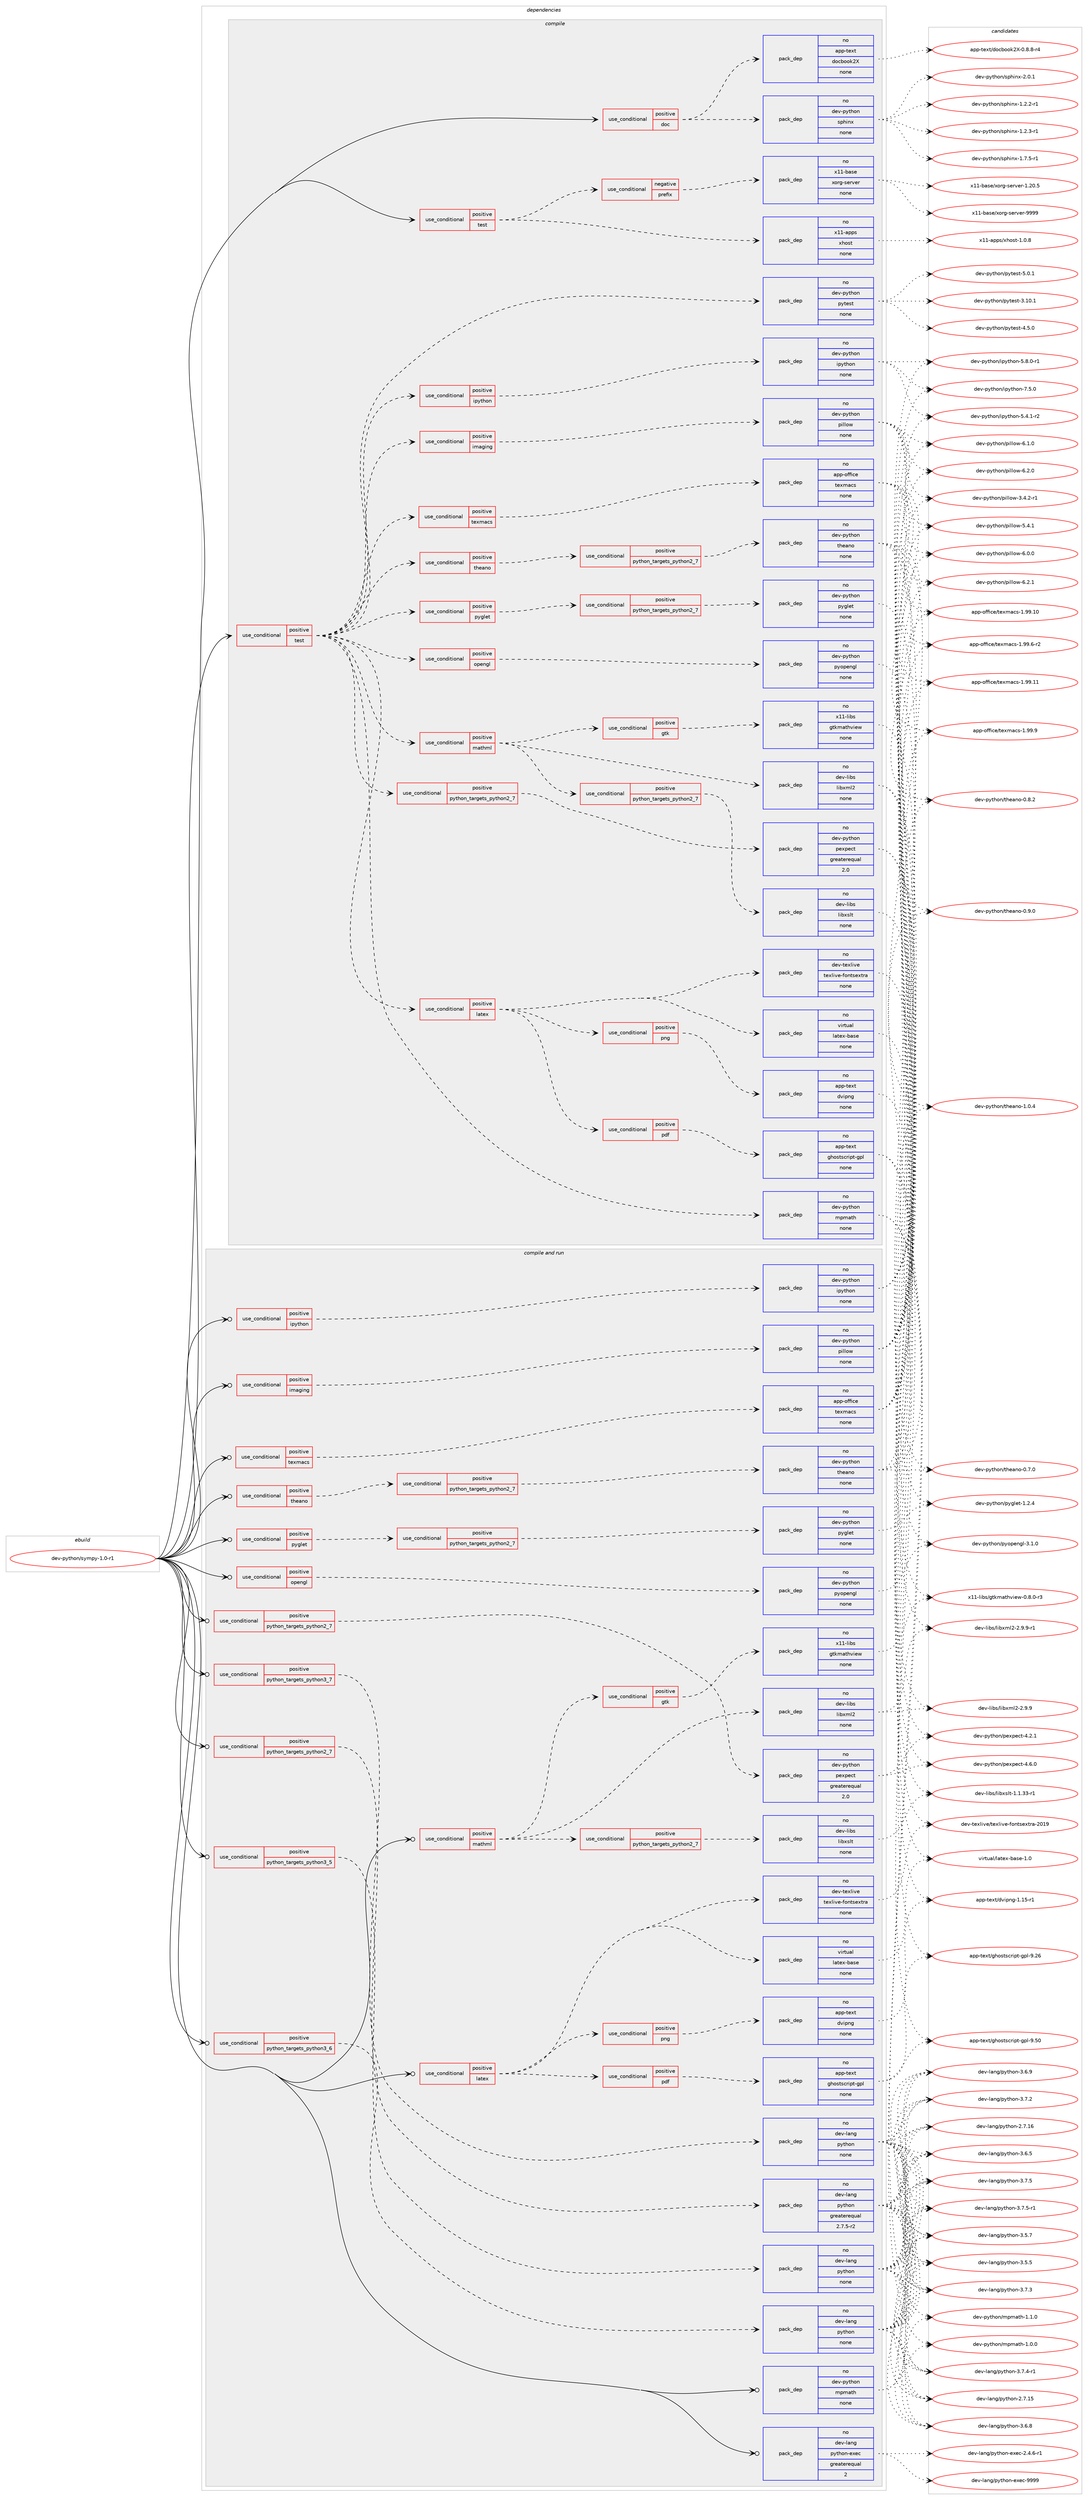 digraph prolog {

# *************
# Graph options
# *************

newrank=true;
concentrate=true;
compound=true;
graph [rankdir=LR,fontname=Helvetica,fontsize=10,ranksep=1.5];#, ranksep=2.5, nodesep=0.2];
edge  [arrowhead=vee];
node  [fontname=Helvetica,fontsize=10];

# **********
# The ebuild
# **********

subgraph cluster_leftcol {
color=gray;
rank=same;
label=<<i>ebuild</i>>;
id [label="dev-python/sympy-1.0-r1", color=red, width=4, href="../dev-python/sympy-1.0-r1.svg"];
}

# ****************
# The dependencies
# ****************

subgraph cluster_midcol {
color=gray;
label=<<i>dependencies</i>>;
subgraph cluster_compile {
fillcolor="#eeeeee";
style=filled;
label=<<i>compile</i>>;
subgraph cond150139 {
dependency639758 [label=<<TABLE BORDER="0" CELLBORDER="1" CELLSPACING="0" CELLPADDING="4"><TR><TD ROWSPAN="3" CELLPADDING="10">use_conditional</TD></TR><TR><TD>positive</TD></TR><TR><TD>doc</TD></TR></TABLE>>, shape=none, color=red];
subgraph pack477737 {
dependency639759 [label=<<TABLE BORDER="0" CELLBORDER="1" CELLSPACING="0" CELLPADDING="4" WIDTH="220"><TR><TD ROWSPAN="6" CELLPADDING="30">pack_dep</TD></TR><TR><TD WIDTH="110">no</TD></TR><TR><TD>dev-python</TD></TR><TR><TD>sphinx</TD></TR><TR><TD>none</TD></TR><TR><TD></TD></TR></TABLE>>, shape=none, color=blue];
}
dependency639758:e -> dependency639759:w [weight=20,style="dashed",arrowhead="vee"];
subgraph pack477738 {
dependency639760 [label=<<TABLE BORDER="0" CELLBORDER="1" CELLSPACING="0" CELLPADDING="4" WIDTH="220"><TR><TD ROWSPAN="6" CELLPADDING="30">pack_dep</TD></TR><TR><TD WIDTH="110">no</TD></TR><TR><TD>app-text</TD></TR><TR><TD>docbook2X</TD></TR><TR><TD>none</TD></TR><TR><TD></TD></TR></TABLE>>, shape=none, color=blue];
}
dependency639758:e -> dependency639760:w [weight=20,style="dashed",arrowhead="vee"];
}
id:e -> dependency639758:w [weight=20,style="solid",arrowhead="vee"];
subgraph cond150140 {
dependency639761 [label=<<TABLE BORDER="0" CELLBORDER="1" CELLSPACING="0" CELLPADDING="4"><TR><TD ROWSPAN="3" CELLPADDING="10">use_conditional</TD></TR><TR><TD>positive</TD></TR><TR><TD>test</TD></TR></TABLE>>, shape=none, color=red];
subgraph cond150141 {
dependency639762 [label=<<TABLE BORDER="0" CELLBORDER="1" CELLSPACING="0" CELLPADDING="4"><TR><TD ROWSPAN="3" CELLPADDING="10">use_conditional</TD></TR><TR><TD>negative</TD></TR><TR><TD>prefix</TD></TR></TABLE>>, shape=none, color=red];
subgraph pack477739 {
dependency639763 [label=<<TABLE BORDER="0" CELLBORDER="1" CELLSPACING="0" CELLPADDING="4" WIDTH="220"><TR><TD ROWSPAN="6" CELLPADDING="30">pack_dep</TD></TR><TR><TD WIDTH="110">no</TD></TR><TR><TD>x11-base</TD></TR><TR><TD>xorg-server</TD></TR><TR><TD>none</TD></TR><TR><TD></TD></TR></TABLE>>, shape=none, color=blue];
}
dependency639762:e -> dependency639763:w [weight=20,style="dashed",arrowhead="vee"];
}
dependency639761:e -> dependency639762:w [weight=20,style="dashed",arrowhead="vee"];
subgraph pack477740 {
dependency639764 [label=<<TABLE BORDER="0" CELLBORDER="1" CELLSPACING="0" CELLPADDING="4" WIDTH="220"><TR><TD ROWSPAN="6" CELLPADDING="30">pack_dep</TD></TR><TR><TD WIDTH="110">no</TD></TR><TR><TD>x11-apps</TD></TR><TR><TD>xhost</TD></TR><TR><TD>none</TD></TR><TR><TD></TD></TR></TABLE>>, shape=none, color=blue];
}
dependency639761:e -> dependency639764:w [weight=20,style="dashed",arrowhead="vee"];
}
id:e -> dependency639761:w [weight=20,style="solid",arrowhead="vee"];
subgraph cond150142 {
dependency639765 [label=<<TABLE BORDER="0" CELLBORDER="1" CELLSPACING="0" CELLPADDING="4"><TR><TD ROWSPAN="3" CELLPADDING="10">use_conditional</TD></TR><TR><TD>positive</TD></TR><TR><TD>test</TD></TR></TABLE>>, shape=none, color=red];
subgraph pack477741 {
dependency639766 [label=<<TABLE BORDER="0" CELLBORDER="1" CELLSPACING="0" CELLPADDING="4" WIDTH="220"><TR><TD ROWSPAN="6" CELLPADDING="30">pack_dep</TD></TR><TR><TD WIDTH="110">no</TD></TR><TR><TD>dev-python</TD></TR><TR><TD>mpmath</TD></TR><TR><TD>none</TD></TR><TR><TD></TD></TR></TABLE>>, shape=none, color=blue];
}
dependency639765:e -> dependency639766:w [weight=20,style="dashed",arrowhead="vee"];
subgraph cond150143 {
dependency639767 [label=<<TABLE BORDER="0" CELLBORDER="1" CELLSPACING="0" CELLPADDING="4"><TR><TD ROWSPAN="3" CELLPADDING="10">use_conditional</TD></TR><TR><TD>positive</TD></TR><TR><TD>python_targets_python2_7</TD></TR></TABLE>>, shape=none, color=red];
subgraph pack477742 {
dependency639768 [label=<<TABLE BORDER="0" CELLBORDER="1" CELLSPACING="0" CELLPADDING="4" WIDTH="220"><TR><TD ROWSPAN="6" CELLPADDING="30">pack_dep</TD></TR><TR><TD WIDTH="110">no</TD></TR><TR><TD>dev-python</TD></TR><TR><TD>pexpect</TD></TR><TR><TD>greaterequal</TD></TR><TR><TD>2.0</TD></TR></TABLE>>, shape=none, color=blue];
}
dependency639767:e -> dependency639768:w [weight=20,style="dashed",arrowhead="vee"];
}
dependency639765:e -> dependency639767:w [weight=20,style="dashed",arrowhead="vee"];
subgraph cond150144 {
dependency639769 [label=<<TABLE BORDER="0" CELLBORDER="1" CELLSPACING="0" CELLPADDING="4"><TR><TD ROWSPAN="3" CELLPADDING="10">use_conditional</TD></TR><TR><TD>positive</TD></TR><TR><TD>imaging</TD></TR></TABLE>>, shape=none, color=red];
subgraph pack477743 {
dependency639770 [label=<<TABLE BORDER="0" CELLBORDER="1" CELLSPACING="0" CELLPADDING="4" WIDTH="220"><TR><TD ROWSPAN="6" CELLPADDING="30">pack_dep</TD></TR><TR><TD WIDTH="110">no</TD></TR><TR><TD>dev-python</TD></TR><TR><TD>pillow</TD></TR><TR><TD>none</TD></TR><TR><TD></TD></TR></TABLE>>, shape=none, color=blue];
}
dependency639769:e -> dependency639770:w [weight=20,style="dashed",arrowhead="vee"];
}
dependency639765:e -> dependency639769:w [weight=20,style="dashed",arrowhead="vee"];
subgraph cond150145 {
dependency639771 [label=<<TABLE BORDER="0" CELLBORDER="1" CELLSPACING="0" CELLPADDING="4"><TR><TD ROWSPAN="3" CELLPADDING="10">use_conditional</TD></TR><TR><TD>positive</TD></TR><TR><TD>ipython</TD></TR></TABLE>>, shape=none, color=red];
subgraph pack477744 {
dependency639772 [label=<<TABLE BORDER="0" CELLBORDER="1" CELLSPACING="0" CELLPADDING="4" WIDTH="220"><TR><TD ROWSPAN="6" CELLPADDING="30">pack_dep</TD></TR><TR><TD WIDTH="110">no</TD></TR><TR><TD>dev-python</TD></TR><TR><TD>ipython</TD></TR><TR><TD>none</TD></TR><TR><TD></TD></TR></TABLE>>, shape=none, color=blue];
}
dependency639771:e -> dependency639772:w [weight=20,style="dashed",arrowhead="vee"];
}
dependency639765:e -> dependency639771:w [weight=20,style="dashed",arrowhead="vee"];
subgraph cond150146 {
dependency639773 [label=<<TABLE BORDER="0" CELLBORDER="1" CELLSPACING="0" CELLPADDING="4"><TR><TD ROWSPAN="3" CELLPADDING="10">use_conditional</TD></TR><TR><TD>positive</TD></TR><TR><TD>latex</TD></TR></TABLE>>, shape=none, color=red];
subgraph pack477745 {
dependency639774 [label=<<TABLE BORDER="0" CELLBORDER="1" CELLSPACING="0" CELLPADDING="4" WIDTH="220"><TR><TD ROWSPAN="6" CELLPADDING="30">pack_dep</TD></TR><TR><TD WIDTH="110">no</TD></TR><TR><TD>virtual</TD></TR><TR><TD>latex-base</TD></TR><TR><TD>none</TD></TR><TR><TD></TD></TR></TABLE>>, shape=none, color=blue];
}
dependency639773:e -> dependency639774:w [weight=20,style="dashed",arrowhead="vee"];
subgraph pack477746 {
dependency639775 [label=<<TABLE BORDER="0" CELLBORDER="1" CELLSPACING="0" CELLPADDING="4" WIDTH="220"><TR><TD ROWSPAN="6" CELLPADDING="30">pack_dep</TD></TR><TR><TD WIDTH="110">no</TD></TR><TR><TD>dev-texlive</TD></TR><TR><TD>texlive-fontsextra</TD></TR><TR><TD>none</TD></TR><TR><TD></TD></TR></TABLE>>, shape=none, color=blue];
}
dependency639773:e -> dependency639775:w [weight=20,style="dashed",arrowhead="vee"];
subgraph cond150147 {
dependency639776 [label=<<TABLE BORDER="0" CELLBORDER="1" CELLSPACING="0" CELLPADDING="4"><TR><TD ROWSPAN="3" CELLPADDING="10">use_conditional</TD></TR><TR><TD>positive</TD></TR><TR><TD>png</TD></TR></TABLE>>, shape=none, color=red];
subgraph pack477747 {
dependency639777 [label=<<TABLE BORDER="0" CELLBORDER="1" CELLSPACING="0" CELLPADDING="4" WIDTH="220"><TR><TD ROWSPAN="6" CELLPADDING="30">pack_dep</TD></TR><TR><TD WIDTH="110">no</TD></TR><TR><TD>app-text</TD></TR><TR><TD>dvipng</TD></TR><TR><TD>none</TD></TR><TR><TD></TD></TR></TABLE>>, shape=none, color=blue];
}
dependency639776:e -> dependency639777:w [weight=20,style="dashed",arrowhead="vee"];
}
dependency639773:e -> dependency639776:w [weight=20,style="dashed",arrowhead="vee"];
subgraph cond150148 {
dependency639778 [label=<<TABLE BORDER="0" CELLBORDER="1" CELLSPACING="0" CELLPADDING="4"><TR><TD ROWSPAN="3" CELLPADDING="10">use_conditional</TD></TR><TR><TD>positive</TD></TR><TR><TD>pdf</TD></TR></TABLE>>, shape=none, color=red];
subgraph pack477748 {
dependency639779 [label=<<TABLE BORDER="0" CELLBORDER="1" CELLSPACING="0" CELLPADDING="4" WIDTH="220"><TR><TD ROWSPAN="6" CELLPADDING="30">pack_dep</TD></TR><TR><TD WIDTH="110">no</TD></TR><TR><TD>app-text</TD></TR><TR><TD>ghostscript-gpl</TD></TR><TR><TD>none</TD></TR><TR><TD></TD></TR></TABLE>>, shape=none, color=blue];
}
dependency639778:e -> dependency639779:w [weight=20,style="dashed",arrowhead="vee"];
}
dependency639773:e -> dependency639778:w [weight=20,style="dashed",arrowhead="vee"];
}
dependency639765:e -> dependency639773:w [weight=20,style="dashed",arrowhead="vee"];
subgraph cond150149 {
dependency639780 [label=<<TABLE BORDER="0" CELLBORDER="1" CELLSPACING="0" CELLPADDING="4"><TR><TD ROWSPAN="3" CELLPADDING="10">use_conditional</TD></TR><TR><TD>positive</TD></TR><TR><TD>mathml</TD></TR></TABLE>>, shape=none, color=red];
subgraph pack477749 {
dependency639781 [label=<<TABLE BORDER="0" CELLBORDER="1" CELLSPACING="0" CELLPADDING="4" WIDTH="220"><TR><TD ROWSPAN="6" CELLPADDING="30">pack_dep</TD></TR><TR><TD WIDTH="110">no</TD></TR><TR><TD>dev-libs</TD></TR><TR><TD>libxml2</TD></TR><TR><TD>none</TD></TR><TR><TD></TD></TR></TABLE>>, shape=none, color=blue];
}
dependency639780:e -> dependency639781:w [weight=20,style="dashed",arrowhead="vee"];
subgraph cond150150 {
dependency639782 [label=<<TABLE BORDER="0" CELLBORDER="1" CELLSPACING="0" CELLPADDING="4"><TR><TD ROWSPAN="3" CELLPADDING="10">use_conditional</TD></TR><TR><TD>positive</TD></TR><TR><TD>python_targets_python2_7</TD></TR></TABLE>>, shape=none, color=red];
subgraph pack477750 {
dependency639783 [label=<<TABLE BORDER="0" CELLBORDER="1" CELLSPACING="0" CELLPADDING="4" WIDTH="220"><TR><TD ROWSPAN="6" CELLPADDING="30">pack_dep</TD></TR><TR><TD WIDTH="110">no</TD></TR><TR><TD>dev-libs</TD></TR><TR><TD>libxslt</TD></TR><TR><TD>none</TD></TR><TR><TD></TD></TR></TABLE>>, shape=none, color=blue];
}
dependency639782:e -> dependency639783:w [weight=20,style="dashed",arrowhead="vee"];
}
dependency639780:e -> dependency639782:w [weight=20,style="dashed",arrowhead="vee"];
subgraph cond150151 {
dependency639784 [label=<<TABLE BORDER="0" CELLBORDER="1" CELLSPACING="0" CELLPADDING="4"><TR><TD ROWSPAN="3" CELLPADDING="10">use_conditional</TD></TR><TR><TD>positive</TD></TR><TR><TD>gtk</TD></TR></TABLE>>, shape=none, color=red];
subgraph pack477751 {
dependency639785 [label=<<TABLE BORDER="0" CELLBORDER="1" CELLSPACING="0" CELLPADDING="4" WIDTH="220"><TR><TD ROWSPAN="6" CELLPADDING="30">pack_dep</TD></TR><TR><TD WIDTH="110">no</TD></TR><TR><TD>x11-libs</TD></TR><TR><TD>gtkmathview</TD></TR><TR><TD>none</TD></TR><TR><TD></TD></TR></TABLE>>, shape=none, color=blue];
}
dependency639784:e -> dependency639785:w [weight=20,style="dashed",arrowhead="vee"];
}
dependency639780:e -> dependency639784:w [weight=20,style="dashed",arrowhead="vee"];
}
dependency639765:e -> dependency639780:w [weight=20,style="dashed",arrowhead="vee"];
subgraph cond150152 {
dependency639786 [label=<<TABLE BORDER="0" CELLBORDER="1" CELLSPACING="0" CELLPADDING="4"><TR><TD ROWSPAN="3" CELLPADDING="10">use_conditional</TD></TR><TR><TD>positive</TD></TR><TR><TD>opengl</TD></TR></TABLE>>, shape=none, color=red];
subgraph pack477752 {
dependency639787 [label=<<TABLE BORDER="0" CELLBORDER="1" CELLSPACING="0" CELLPADDING="4" WIDTH="220"><TR><TD ROWSPAN="6" CELLPADDING="30">pack_dep</TD></TR><TR><TD WIDTH="110">no</TD></TR><TR><TD>dev-python</TD></TR><TR><TD>pyopengl</TD></TR><TR><TD>none</TD></TR><TR><TD></TD></TR></TABLE>>, shape=none, color=blue];
}
dependency639786:e -> dependency639787:w [weight=20,style="dashed",arrowhead="vee"];
}
dependency639765:e -> dependency639786:w [weight=20,style="dashed",arrowhead="vee"];
subgraph cond150153 {
dependency639788 [label=<<TABLE BORDER="0" CELLBORDER="1" CELLSPACING="0" CELLPADDING="4"><TR><TD ROWSPAN="3" CELLPADDING="10">use_conditional</TD></TR><TR><TD>positive</TD></TR><TR><TD>pyglet</TD></TR></TABLE>>, shape=none, color=red];
subgraph cond150154 {
dependency639789 [label=<<TABLE BORDER="0" CELLBORDER="1" CELLSPACING="0" CELLPADDING="4"><TR><TD ROWSPAN="3" CELLPADDING="10">use_conditional</TD></TR><TR><TD>positive</TD></TR><TR><TD>python_targets_python2_7</TD></TR></TABLE>>, shape=none, color=red];
subgraph pack477753 {
dependency639790 [label=<<TABLE BORDER="0" CELLBORDER="1" CELLSPACING="0" CELLPADDING="4" WIDTH="220"><TR><TD ROWSPAN="6" CELLPADDING="30">pack_dep</TD></TR><TR><TD WIDTH="110">no</TD></TR><TR><TD>dev-python</TD></TR><TR><TD>pyglet</TD></TR><TR><TD>none</TD></TR><TR><TD></TD></TR></TABLE>>, shape=none, color=blue];
}
dependency639789:e -> dependency639790:w [weight=20,style="dashed",arrowhead="vee"];
}
dependency639788:e -> dependency639789:w [weight=20,style="dashed",arrowhead="vee"];
}
dependency639765:e -> dependency639788:w [weight=20,style="dashed",arrowhead="vee"];
subgraph cond150155 {
dependency639791 [label=<<TABLE BORDER="0" CELLBORDER="1" CELLSPACING="0" CELLPADDING="4"><TR><TD ROWSPAN="3" CELLPADDING="10">use_conditional</TD></TR><TR><TD>positive</TD></TR><TR><TD>texmacs</TD></TR></TABLE>>, shape=none, color=red];
subgraph pack477754 {
dependency639792 [label=<<TABLE BORDER="0" CELLBORDER="1" CELLSPACING="0" CELLPADDING="4" WIDTH="220"><TR><TD ROWSPAN="6" CELLPADDING="30">pack_dep</TD></TR><TR><TD WIDTH="110">no</TD></TR><TR><TD>app-office</TD></TR><TR><TD>texmacs</TD></TR><TR><TD>none</TD></TR><TR><TD></TD></TR></TABLE>>, shape=none, color=blue];
}
dependency639791:e -> dependency639792:w [weight=20,style="dashed",arrowhead="vee"];
}
dependency639765:e -> dependency639791:w [weight=20,style="dashed",arrowhead="vee"];
subgraph cond150156 {
dependency639793 [label=<<TABLE BORDER="0" CELLBORDER="1" CELLSPACING="0" CELLPADDING="4"><TR><TD ROWSPAN="3" CELLPADDING="10">use_conditional</TD></TR><TR><TD>positive</TD></TR><TR><TD>theano</TD></TR></TABLE>>, shape=none, color=red];
subgraph cond150157 {
dependency639794 [label=<<TABLE BORDER="0" CELLBORDER="1" CELLSPACING="0" CELLPADDING="4"><TR><TD ROWSPAN="3" CELLPADDING="10">use_conditional</TD></TR><TR><TD>positive</TD></TR><TR><TD>python_targets_python2_7</TD></TR></TABLE>>, shape=none, color=red];
subgraph pack477755 {
dependency639795 [label=<<TABLE BORDER="0" CELLBORDER="1" CELLSPACING="0" CELLPADDING="4" WIDTH="220"><TR><TD ROWSPAN="6" CELLPADDING="30">pack_dep</TD></TR><TR><TD WIDTH="110">no</TD></TR><TR><TD>dev-python</TD></TR><TR><TD>theano</TD></TR><TR><TD>none</TD></TR><TR><TD></TD></TR></TABLE>>, shape=none, color=blue];
}
dependency639794:e -> dependency639795:w [weight=20,style="dashed",arrowhead="vee"];
}
dependency639793:e -> dependency639794:w [weight=20,style="dashed",arrowhead="vee"];
}
dependency639765:e -> dependency639793:w [weight=20,style="dashed",arrowhead="vee"];
subgraph pack477756 {
dependency639796 [label=<<TABLE BORDER="0" CELLBORDER="1" CELLSPACING="0" CELLPADDING="4" WIDTH="220"><TR><TD ROWSPAN="6" CELLPADDING="30">pack_dep</TD></TR><TR><TD WIDTH="110">no</TD></TR><TR><TD>dev-python</TD></TR><TR><TD>pytest</TD></TR><TR><TD>none</TD></TR><TR><TD></TD></TR></TABLE>>, shape=none, color=blue];
}
dependency639765:e -> dependency639796:w [weight=20,style="dashed",arrowhead="vee"];
}
id:e -> dependency639765:w [weight=20,style="solid",arrowhead="vee"];
}
subgraph cluster_compileandrun {
fillcolor="#eeeeee";
style=filled;
label=<<i>compile and run</i>>;
subgraph cond150158 {
dependency639797 [label=<<TABLE BORDER="0" CELLBORDER="1" CELLSPACING="0" CELLPADDING="4"><TR><TD ROWSPAN="3" CELLPADDING="10">use_conditional</TD></TR><TR><TD>positive</TD></TR><TR><TD>imaging</TD></TR></TABLE>>, shape=none, color=red];
subgraph pack477757 {
dependency639798 [label=<<TABLE BORDER="0" CELLBORDER="1" CELLSPACING="0" CELLPADDING="4" WIDTH="220"><TR><TD ROWSPAN="6" CELLPADDING="30">pack_dep</TD></TR><TR><TD WIDTH="110">no</TD></TR><TR><TD>dev-python</TD></TR><TR><TD>pillow</TD></TR><TR><TD>none</TD></TR><TR><TD></TD></TR></TABLE>>, shape=none, color=blue];
}
dependency639797:e -> dependency639798:w [weight=20,style="dashed",arrowhead="vee"];
}
id:e -> dependency639797:w [weight=20,style="solid",arrowhead="odotvee"];
subgraph cond150159 {
dependency639799 [label=<<TABLE BORDER="0" CELLBORDER="1" CELLSPACING="0" CELLPADDING="4"><TR><TD ROWSPAN="3" CELLPADDING="10">use_conditional</TD></TR><TR><TD>positive</TD></TR><TR><TD>ipython</TD></TR></TABLE>>, shape=none, color=red];
subgraph pack477758 {
dependency639800 [label=<<TABLE BORDER="0" CELLBORDER="1" CELLSPACING="0" CELLPADDING="4" WIDTH="220"><TR><TD ROWSPAN="6" CELLPADDING="30">pack_dep</TD></TR><TR><TD WIDTH="110">no</TD></TR><TR><TD>dev-python</TD></TR><TR><TD>ipython</TD></TR><TR><TD>none</TD></TR><TR><TD></TD></TR></TABLE>>, shape=none, color=blue];
}
dependency639799:e -> dependency639800:w [weight=20,style="dashed",arrowhead="vee"];
}
id:e -> dependency639799:w [weight=20,style="solid",arrowhead="odotvee"];
subgraph cond150160 {
dependency639801 [label=<<TABLE BORDER="0" CELLBORDER="1" CELLSPACING="0" CELLPADDING="4"><TR><TD ROWSPAN="3" CELLPADDING="10">use_conditional</TD></TR><TR><TD>positive</TD></TR><TR><TD>latex</TD></TR></TABLE>>, shape=none, color=red];
subgraph pack477759 {
dependency639802 [label=<<TABLE BORDER="0" CELLBORDER="1" CELLSPACING="0" CELLPADDING="4" WIDTH="220"><TR><TD ROWSPAN="6" CELLPADDING="30">pack_dep</TD></TR><TR><TD WIDTH="110">no</TD></TR><TR><TD>virtual</TD></TR><TR><TD>latex-base</TD></TR><TR><TD>none</TD></TR><TR><TD></TD></TR></TABLE>>, shape=none, color=blue];
}
dependency639801:e -> dependency639802:w [weight=20,style="dashed",arrowhead="vee"];
subgraph pack477760 {
dependency639803 [label=<<TABLE BORDER="0" CELLBORDER="1" CELLSPACING="0" CELLPADDING="4" WIDTH="220"><TR><TD ROWSPAN="6" CELLPADDING="30">pack_dep</TD></TR><TR><TD WIDTH="110">no</TD></TR><TR><TD>dev-texlive</TD></TR><TR><TD>texlive-fontsextra</TD></TR><TR><TD>none</TD></TR><TR><TD></TD></TR></TABLE>>, shape=none, color=blue];
}
dependency639801:e -> dependency639803:w [weight=20,style="dashed",arrowhead="vee"];
subgraph cond150161 {
dependency639804 [label=<<TABLE BORDER="0" CELLBORDER="1" CELLSPACING="0" CELLPADDING="4"><TR><TD ROWSPAN="3" CELLPADDING="10">use_conditional</TD></TR><TR><TD>positive</TD></TR><TR><TD>png</TD></TR></TABLE>>, shape=none, color=red];
subgraph pack477761 {
dependency639805 [label=<<TABLE BORDER="0" CELLBORDER="1" CELLSPACING="0" CELLPADDING="4" WIDTH="220"><TR><TD ROWSPAN="6" CELLPADDING="30">pack_dep</TD></TR><TR><TD WIDTH="110">no</TD></TR><TR><TD>app-text</TD></TR><TR><TD>dvipng</TD></TR><TR><TD>none</TD></TR><TR><TD></TD></TR></TABLE>>, shape=none, color=blue];
}
dependency639804:e -> dependency639805:w [weight=20,style="dashed",arrowhead="vee"];
}
dependency639801:e -> dependency639804:w [weight=20,style="dashed",arrowhead="vee"];
subgraph cond150162 {
dependency639806 [label=<<TABLE BORDER="0" CELLBORDER="1" CELLSPACING="0" CELLPADDING="4"><TR><TD ROWSPAN="3" CELLPADDING="10">use_conditional</TD></TR><TR><TD>positive</TD></TR><TR><TD>pdf</TD></TR></TABLE>>, shape=none, color=red];
subgraph pack477762 {
dependency639807 [label=<<TABLE BORDER="0" CELLBORDER="1" CELLSPACING="0" CELLPADDING="4" WIDTH="220"><TR><TD ROWSPAN="6" CELLPADDING="30">pack_dep</TD></TR><TR><TD WIDTH="110">no</TD></TR><TR><TD>app-text</TD></TR><TR><TD>ghostscript-gpl</TD></TR><TR><TD>none</TD></TR><TR><TD></TD></TR></TABLE>>, shape=none, color=blue];
}
dependency639806:e -> dependency639807:w [weight=20,style="dashed",arrowhead="vee"];
}
dependency639801:e -> dependency639806:w [weight=20,style="dashed",arrowhead="vee"];
}
id:e -> dependency639801:w [weight=20,style="solid",arrowhead="odotvee"];
subgraph cond150163 {
dependency639808 [label=<<TABLE BORDER="0" CELLBORDER="1" CELLSPACING="0" CELLPADDING="4"><TR><TD ROWSPAN="3" CELLPADDING="10">use_conditional</TD></TR><TR><TD>positive</TD></TR><TR><TD>mathml</TD></TR></TABLE>>, shape=none, color=red];
subgraph pack477763 {
dependency639809 [label=<<TABLE BORDER="0" CELLBORDER="1" CELLSPACING="0" CELLPADDING="4" WIDTH="220"><TR><TD ROWSPAN="6" CELLPADDING="30">pack_dep</TD></TR><TR><TD WIDTH="110">no</TD></TR><TR><TD>dev-libs</TD></TR><TR><TD>libxml2</TD></TR><TR><TD>none</TD></TR><TR><TD></TD></TR></TABLE>>, shape=none, color=blue];
}
dependency639808:e -> dependency639809:w [weight=20,style="dashed",arrowhead="vee"];
subgraph cond150164 {
dependency639810 [label=<<TABLE BORDER="0" CELLBORDER="1" CELLSPACING="0" CELLPADDING="4"><TR><TD ROWSPAN="3" CELLPADDING="10">use_conditional</TD></TR><TR><TD>positive</TD></TR><TR><TD>python_targets_python2_7</TD></TR></TABLE>>, shape=none, color=red];
subgraph pack477764 {
dependency639811 [label=<<TABLE BORDER="0" CELLBORDER="1" CELLSPACING="0" CELLPADDING="4" WIDTH="220"><TR><TD ROWSPAN="6" CELLPADDING="30">pack_dep</TD></TR><TR><TD WIDTH="110">no</TD></TR><TR><TD>dev-libs</TD></TR><TR><TD>libxslt</TD></TR><TR><TD>none</TD></TR><TR><TD></TD></TR></TABLE>>, shape=none, color=blue];
}
dependency639810:e -> dependency639811:w [weight=20,style="dashed",arrowhead="vee"];
}
dependency639808:e -> dependency639810:w [weight=20,style="dashed",arrowhead="vee"];
subgraph cond150165 {
dependency639812 [label=<<TABLE BORDER="0" CELLBORDER="1" CELLSPACING="0" CELLPADDING="4"><TR><TD ROWSPAN="3" CELLPADDING="10">use_conditional</TD></TR><TR><TD>positive</TD></TR><TR><TD>gtk</TD></TR></TABLE>>, shape=none, color=red];
subgraph pack477765 {
dependency639813 [label=<<TABLE BORDER="0" CELLBORDER="1" CELLSPACING="0" CELLPADDING="4" WIDTH="220"><TR><TD ROWSPAN="6" CELLPADDING="30">pack_dep</TD></TR><TR><TD WIDTH="110">no</TD></TR><TR><TD>x11-libs</TD></TR><TR><TD>gtkmathview</TD></TR><TR><TD>none</TD></TR><TR><TD></TD></TR></TABLE>>, shape=none, color=blue];
}
dependency639812:e -> dependency639813:w [weight=20,style="dashed",arrowhead="vee"];
}
dependency639808:e -> dependency639812:w [weight=20,style="dashed",arrowhead="vee"];
}
id:e -> dependency639808:w [weight=20,style="solid",arrowhead="odotvee"];
subgraph cond150166 {
dependency639814 [label=<<TABLE BORDER="0" CELLBORDER="1" CELLSPACING="0" CELLPADDING="4"><TR><TD ROWSPAN="3" CELLPADDING="10">use_conditional</TD></TR><TR><TD>positive</TD></TR><TR><TD>opengl</TD></TR></TABLE>>, shape=none, color=red];
subgraph pack477766 {
dependency639815 [label=<<TABLE BORDER="0" CELLBORDER="1" CELLSPACING="0" CELLPADDING="4" WIDTH="220"><TR><TD ROWSPAN="6" CELLPADDING="30">pack_dep</TD></TR><TR><TD WIDTH="110">no</TD></TR><TR><TD>dev-python</TD></TR><TR><TD>pyopengl</TD></TR><TR><TD>none</TD></TR><TR><TD></TD></TR></TABLE>>, shape=none, color=blue];
}
dependency639814:e -> dependency639815:w [weight=20,style="dashed",arrowhead="vee"];
}
id:e -> dependency639814:w [weight=20,style="solid",arrowhead="odotvee"];
subgraph cond150167 {
dependency639816 [label=<<TABLE BORDER="0" CELLBORDER="1" CELLSPACING="0" CELLPADDING="4"><TR><TD ROWSPAN="3" CELLPADDING="10">use_conditional</TD></TR><TR><TD>positive</TD></TR><TR><TD>pyglet</TD></TR></TABLE>>, shape=none, color=red];
subgraph cond150168 {
dependency639817 [label=<<TABLE BORDER="0" CELLBORDER="1" CELLSPACING="0" CELLPADDING="4"><TR><TD ROWSPAN="3" CELLPADDING="10">use_conditional</TD></TR><TR><TD>positive</TD></TR><TR><TD>python_targets_python2_7</TD></TR></TABLE>>, shape=none, color=red];
subgraph pack477767 {
dependency639818 [label=<<TABLE BORDER="0" CELLBORDER="1" CELLSPACING="0" CELLPADDING="4" WIDTH="220"><TR><TD ROWSPAN="6" CELLPADDING="30">pack_dep</TD></TR><TR><TD WIDTH="110">no</TD></TR><TR><TD>dev-python</TD></TR><TR><TD>pyglet</TD></TR><TR><TD>none</TD></TR><TR><TD></TD></TR></TABLE>>, shape=none, color=blue];
}
dependency639817:e -> dependency639818:w [weight=20,style="dashed",arrowhead="vee"];
}
dependency639816:e -> dependency639817:w [weight=20,style="dashed",arrowhead="vee"];
}
id:e -> dependency639816:w [weight=20,style="solid",arrowhead="odotvee"];
subgraph cond150169 {
dependency639819 [label=<<TABLE BORDER="0" CELLBORDER="1" CELLSPACING="0" CELLPADDING="4"><TR><TD ROWSPAN="3" CELLPADDING="10">use_conditional</TD></TR><TR><TD>positive</TD></TR><TR><TD>python_targets_python2_7</TD></TR></TABLE>>, shape=none, color=red];
subgraph pack477768 {
dependency639820 [label=<<TABLE BORDER="0" CELLBORDER="1" CELLSPACING="0" CELLPADDING="4" WIDTH="220"><TR><TD ROWSPAN="6" CELLPADDING="30">pack_dep</TD></TR><TR><TD WIDTH="110">no</TD></TR><TR><TD>dev-lang</TD></TR><TR><TD>python</TD></TR><TR><TD>greaterequal</TD></TR><TR><TD>2.7.5-r2</TD></TR></TABLE>>, shape=none, color=blue];
}
dependency639819:e -> dependency639820:w [weight=20,style="dashed",arrowhead="vee"];
}
id:e -> dependency639819:w [weight=20,style="solid",arrowhead="odotvee"];
subgraph cond150170 {
dependency639821 [label=<<TABLE BORDER="0" CELLBORDER="1" CELLSPACING="0" CELLPADDING="4"><TR><TD ROWSPAN="3" CELLPADDING="10">use_conditional</TD></TR><TR><TD>positive</TD></TR><TR><TD>python_targets_python2_7</TD></TR></TABLE>>, shape=none, color=red];
subgraph pack477769 {
dependency639822 [label=<<TABLE BORDER="0" CELLBORDER="1" CELLSPACING="0" CELLPADDING="4" WIDTH="220"><TR><TD ROWSPAN="6" CELLPADDING="30">pack_dep</TD></TR><TR><TD WIDTH="110">no</TD></TR><TR><TD>dev-python</TD></TR><TR><TD>pexpect</TD></TR><TR><TD>greaterequal</TD></TR><TR><TD>2.0</TD></TR></TABLE>>, shape=none, color=blue];
}
dependency639821:e -> dependency639822:w [weight=20,style="dashed",arrowhead="vee"];
}
id:e -> dependency639821:w [weight=20,style="solid",arrowhead="odotvee"];
subgraph cond150171 {
dependency639823 [label=<<TABLE BORDER="0" CELLBORDER="1" CELLSPACING="0" CELLPADDING="4"><TR><TD ROWSPAN="3" CELLPADDING="10">use_conditional</TD></TR><TR><TD>positive</TD></TR><TR><TD>python_targets_python3_5</TD></TR></TABLE>>, shape=none, color=red];
subgraph pack477770 {
dependency639824 [label=<<TABLE BORDER="0" CELLBORDER="1" CELLSPACING="0" CELLPADDING="4" WIDTH="220"><TR><TD ROWSPAN="6" CELLPADDING="30">pack_dep</TD></TR><TR><TD WIDTH="110">no</TD></TR><TR><TD>dev-lang</TD></TR><TR><TD>python</TD></TR><TR><TD>none</TD></TR><TR><TD></TD></TR></TABLE>>, shape=none, color=blue];
}
dependency639823:e -> dependency639824:w [weight=20,style="dashed",arrowhead="vee"];
}
id:e -> dependency639823:w [weight=20,style="solid",arrowhead="odotvee"];
subgraph cond150172 {
dependency639825 [label=<<TABLE BORDER="0" CELLBORDER="1" CELLSPACING="0" CELLPADDING="4"><TR><TD ROWSPAN="3" CELLPADDING="10">use_conditional</TD></TR><TR><TD>positive</TD></TR><TR><TD>python_targets_python3_6</TD></TR></TABLE>>, shape=none, color=red];
subgraph pack477771 {
dependency639826 [label=<<TABLE BORDER="0" CELLBORDER="1" CELLSPACING="0" CELLPADDING="4" WIDTH="220"><TR><TD ROWSPAN="6" CELLPADDING="30">pack_dep</TD></TR><TR><TD WIDTH="110">no</TD></TR><TR><TD>dev-lang</TD></TR><TR><TD>python</TD></TR><TR><TD>none</TD></TR><TR><TD></TD></TR></TABLE>>, shape=none, color=blue];
}
dependency639825:e -> dependency639826:w [weight=20,style="dashed",arrowhead="vee"];
}
id:e -> dependency639825:w [weight=20,style="solid",arrowhead="odotvee"];
subgraph cond150173 {
dependency639827 [label=<<TABLE BORDER="0" CELLBORDER="1" CELLSPACING="0" CELLPADDING="4"><TR><TD ROWSPAN="3" CELLPADDING="10">use_conditional</TD></TR><TR><TD>positive</TD></TR><TR><TD>python_targets_python3_7</TD></TR></TABLE>>, shape=none, color=red];
subgraph pack477772 {
dependency639828 [label=<<TABLE BORDER="0" CELLBORDER="1" CELLSPACING="0" CELLPADDING="4" WIDTH="220"><TR><TD ROWSPAN="6" CELLPADDING="30">pack_dep</TD></TR><TR><TD WIDTH="110">no</TD></TR><TR><TD>dev-lang</TD></TR><TR><TD>python</TD></TR><TR><TD>none</TD></TR><TR><TD></TD></TR></TABLE>>, shape=none, color=blue];
}
dependency639827:e -> dependency639828:w [weight=20,style="dashed",arrowhead="vee"];
}
id:e -> dependency639827:w [weight=20,style="solid",arrowhead="odotvee"];
subgraph cond150174 {
dependency639829 [label=<<TABLE BORDER="0" CELLBORDER="1" CELLSPACING="0" CELLPADDING="4"><TR><TD ROWSPAN="3" CELLPADDING="10">use_conditional</TD></TR><TR><TD>positive</TD></TR><TR><TD>texmacs</TD></TR></TABLE>>, shape=none, color=red];
subgraph pack477773 {
dependency639830 [label=<<TABLE BORDER="0" CELLBORDER="1" CELLSPACING="0" CELLPADDING="4" WIDTH="220"><TR><TD ROWSPAN="6" CELLPADDING="30">pack_dep</TD></TR><TR><TD WIDTH="110">no</TD></TR><TR><TD>app-office</TD></TR><TR><TD>texmacs</TD></TR><TR><TD>none</TD></TR><TR><TD></TD></TR></TABLE>>, shape=none, color=blue];
}
dependency639829:e -> dependency639830:w [weight=20,style="dashed",arrowhead="vee"];
}
id:e -> dependency639829:w [weight=20,style="solid",arrowhead="odotvee"];
subgraph cond150175 {
dependency639831 [label=<<TABLE BORDER="0" CELLBORDER="1" CELLSPACING="0" CELLPADDING="4"><TR><TD ROWSPAN="3" CELLPADDING="10">use_conditional</TD></TR><TR><TD>positive</TD></TR><TR><TD>theano</TD></TR></TABLE>>, shape=none, color=red];
subgraph cond150176 {
dependency639832 [label=<<TABLE BORDER="0" CELLBORDER="1" CELLSPACING="0" CELLPADDING="4"><TR><TD ROWSPAN="3" CELLPADDING="10">use_conditional</TD></TR><TR><TD>positive</TD></TR><TR><TD>python_targets_python2_7</TD></TR></TABLE>>, shape=none, color=red];
subgraph pack477774 {
dependency639833 [label=<<TABLE BORDER="0" CELLBORDER="1" CELLSPACING="0" CELLPADDING="4" WIDTH="220"><TR><TD ROWSPAN="6" CELLPADDING="30">pack_dep</TD></TR><TR><TD WIDTH="110">no</TD></TR><TR><TD>dev-python</TD></TR><TR><TD>theano</TD></TR><TR><TD>none</TD></TR><TR><TD></TD></TR></TABLE>>, shape=none, color=blue];
}
dependency639832:e -> dependency639833:w [weight=20,style="dashed",arrowhead="vee"];
}
dependency639831:e -> dependency639832:w [weight=20,style="dashed",arrowhead="vee"];
}
id:e -> dependency639831:w [weight=20,style="solid",arrowhead="odotvee"];
subgraph pack477775 {
dependency639834 [label=<<TABLE BORDER="0" CELLBORDER="1" CELLSPACING="0" CELLPADDING="4" WIDTH="220"><TR><TD ROWSPAN="6" CELLPADDING="30">pack_dep</TD></TR><TR><TD WIDTH="110">no</TD></TR><TR><TD>dev-lang</TD></TR><TR><TD>python-exec</TD></TR><TR><TD>greaterequal</TD></TR><TR><TD>2</TD></TR></TABLE>>, shape=none, color=blue];
}
id:e -> dependency639834:w [weight=20,style="solid",arrowhead="odotvee"];
subgraph pack477776 {
dependency639835 [label=<<TABLE BORDER="0" CELLBORDER="1" CELLSPACING="0" CELLPADDING="4" WIDTH="220"><TR><TD ROWSPAN="6" CELLPADDING="30">pack_dep</TD></TR><TR><TD WIDTH="110">no</TD></TR><TR><TD>dev-python</TD></TR><TR><TD>mpmath</TD></TR><TR><TD>none</TD></TR><TR><TD></TD></TR></TABLE>>, shape=none, color=blue];
}
id:e -> dependency639835:w [weight=20,style="solid",arrowhead="odotvee"];
}
subgraph cluster_run {
fillcolor="#eeeeee";
style=filled;
label=<<i>run</i>>;
}
}

# **************
# The candidates
# **************

subgraph cluster_choices {
rank=same;
color=gray;
label=<<i>candidates</i>>;

subgraph choice477737 {
color=black;
nodesep=1;
choice10010111845112121116104111110471151121041051101204549465046504511449 [label="dev-python/sphinx-1.2.2-r1", color=red, width=4,href="../dev-python/sphinx-1.2.2-r1.svg"];
choice10010111845112121116104111110471151121041051101204549465046514511449 [label="dev-python/sphinx-1.2.3-r1", color=red, width=4,href="../dev-python/sphinx-1.2.3-r1.svg"];
choice10010111845112121116104111110471151121041051101204549465546534511449 [label="dev-python/sphinx-1.7.5-r1", color=red, width=4,href="../dev-python/sphinx-1.7.5-r1.svg"];
choice1001011184511212111610411111047115112104105110120455046484649 [label="dev-python/sphinx-2.0.1", color=red, width=4,href="../dev-python/sphinx-2.0.1.svg"];
dependency639759:e -> choice10010111845112121116104111110471151121041051101204549465046504511449:w [style=dotted,weight="100"];
dependency639759:e -> choice10010111845112121116104111110471151121041051101204549465046514511449:w [style=dotted,weight="100"];
dependency639759:e -> choice10010111845112121116104111110471151121041051101204549465546534511449:w [style=dotted,weight="100"];
dependency639759:e -> choice1001011184511212111610411111047115112104105110120455046484649:w [style=dotted,weight="100"];
}
subgraph choice477738 {
color=black;
nodesep=1;
choice971121124511610112011647100111999811111110750884548465646564511452 [label="app-text/docbook2X-0.8.8-r4", color=red, width=4,href="../app-text/docbook2X-0.8.8-r4.svg"];
dependency639760:e -> choice971121124511610112011647100111999811111110750884548465646564511452:w [style=dotted,weight="100"];
}
subgraph choice477739 {
color=black;
nodesep=1;
choice1204949459897115101471201111141034511510111411810111445494650484653 [label="x11-base/xorg-server-1.20.5", color=red, width=4,href="../x11-base/xorg-server-1.20.5.svg"];
choice120494945989711510147120111114103451151011141181011144557575757 [label="x11-base/xorg-server-9999", color=red, width=4,href="../x11-base/xorg-server-9999.svg"];
dependency639763:e -> choice1204949459897115101471201111141034511510111411810111445494650484653:w [style=dotted,weight="100"];
dependency639763:e -> choice120494945989711510147120111114103451151011141181011144557575757:w [style=dotted,weight="100"];
}
subgraph choice477740 {
color=black;
nodesep=1;
choice1204949459711211211547120104111115116454946484656 [label="x11-apps/xhost-1.0.8", color=red, width=4,href="../x11-apps/xhost-1.0.8.svg"];
dependency639764:e -> choice1204949459711211211547120104111115116454946484656:w [style=dotted,weight="100"];
}
subgraph choice477741 {
color=black;
nodesep=1;
choice100101118451121211161041111104710911210997116104454946484648 [label="dev-python/mpmath-1.0.0", color=red, width=4,href="../dev-python/mpmath-1.0.0.svg"];
choice100101118451121211161041111104710911210997116104454946494648 [label="dev-python/mpmath-1.1.0", color=red, width=4,href="../dev-python/mpmath-1.1.0.svg"];
dependency639766:e -> choice100101118451121211161041111104710911210997116104454946484648:w [style=dotted,weight="100"];
dependency639766:e -> choice100101118451121211161041111104710911210997116104454946494648:w [style=dotted,weight="100"];
}
subgraph choice477742 {
color=black;
nodesep=1;
choice100101118451121211161041111104711210112011210199116455246504649 [label="dev-python/pexpect-4.2.1", color=red, width=4,href="../dev-python/pexpect-4.2.1.svg"];
choice100101118451121211161041111104711210112011210199116455246544648 [label="dev-python/pexpect-4.6.0", color=red, width=4,href="../dev-python/pexpect-4.6.0.svg"];
dependency639768:e -> choice100101118451121211161041111104711210112011210199116455246504649:w [style=dotted,weight="100"];
dependency639768:e -> choice100101118451121211161041111104711210112011210199116455246544648:w [style=dotted,weight="100"];
}
subgraph choice477743 {
color=black;
nodesep=1;
choice10010111845112121116104111110471121051081081111194551465246504511449 [label="dev-python/pillow-3.4.2-r1", color=red, width=4,href="../dev-python/pillow-3.4.2-r1.svg"];
choice1001011184511212111610411111047112105108108111119455346524649 [label="dev-python/pillow-5.4.1", color=red, width=4,href="../dev-python/pillow-5.4.1.svg"];
choice1001011184511212111610411111047112105108108111119455446484648 [label="dev-python/pillow-6.0.0", color=red, width=4,href="../dev-python/pillow-6.0.0.svg"];
choice1001011184511212111610411111047112105108108111119455446494648 [label="dev-python/pillow-6.1.0", color=red, width=4,href="../dev-python/pillow-6.1.0.svg"];
choice1001011184511212111610411111047112105108108111119455446504648 [label="dev-python/pillow-6.2.0", color=red, width=4,href="../dev-python/pillow-6.2.0.svg"];
choice1001011184511212111610411111047112105108108111119455446504649 [label="dev-python/pillow-6.2.1", color=red, width=4,href="../dev-python/pillow-6.2.1.svg"];
dependency639770:e -> choice10010111845112121116104111110471121051081081111194551465246504511449:w [style=dotted,weight="100"];
dependency639770:e -> choice1001011184511212111610411111047112105108108111119455346524649:w [style=dotted,weight="100"];
dependency639770:e -> choice1001011184511212111610411111047112105108108111119455446484648:w [style=dotted,weight="100"];
dependency639770:e -> choice1001011184511212111610411111047112105108108111119455446494648:w [style=dotted,weight="100"];
dependency639770:e -> choice1001011184511212111610411111047112105108108111119455446504648:w [style=dotted,weight="100"];
dependency639770:e -> choice1001011184511212111610411111047112105108108111119455446504649:w [style=dotted,weight="100"];
}
subgraph choice477744 {
color=black;
nodesep=1;
choice10010111845112121116104111110471051121211161041111104553465246494511450 [label="dev-python/ipython-5.4.1-r2", color=red, width=4,href="../dev-python/ipython-5.4.1-r2.svg"];
choice10010111845112121116104111110471051121211161041111104553465646484511449 [label="dev-python/ipython-5.8.0-r1", color=red, width=4,href="../dev-python/ipython-5.8.0-r1.svg"];
choice1001011184511212111610411111047105112121116104111110455546534648 [label="dev-python/ipython-7.5.0", color=red, width=4,href="../dev-python/ipython-7.5.0.svg"];
dependency639772:e -> choice10010111845112121116104111110471051121211161041111104553465246494511450:w [style=dotted,weight="100"];
dependency639772:e -> choice10010111845112121116104111110471051121211161041111104553465646484511449:w [style=dotted,weight="100"];
dependency639772:e -> choice1001011184511212111610411111047105112121116104111110455546534648:w [style=dotted,weight="100"];
}
subgraph choice477745 {
color=black;
nodesep=1;
choice11810511411611797108471089711610112045989711510145494648 [label="virtual/latex-base-1.0", color=red, width=4,href="../virtual/latex-base-1.0.svg"];
dependency639774:e -> choice11810511411611797108471089711610112045989711510145494648:w [style=dotted,weight="100"];
}
subgraph choice477746 {
color=black;
nodesep=1;
choice100101118451161011201081051181014711610112010810511810145102111110116115101120116114974550484957 [label="dev-texlive/texlive-fontsextra-2019", color=red, width=4,href="../dev-texlive/texlive-fontsextra-2019.svg"];
dependency639775:e -> choice100101118451161011201081051181014711610112010810511810145102111110116115101120116114974550484957:w [style=dotted,weight="100"];
}
subgraph choice477747 {
color=black;
nodesep=1;
choice97112112451161011201164710011810511211010345494649534511449 [label="app-text/dvipng-1.15-r1", color=red, width=4,href="../app-text/dvipng-1.15-r1.svg"];
dependency639777:e -> choice97112112451161011201164710011810511211010345494649534511449:w [style=dotted,weight="100"];
}
subgraph choice477748 {
color=black;
nodesep=1;
choice97112112451161011201164710310411111511611599114105112116451031121084557465054 [label="app-text/ghostscript-gpl-9.26", color=red, width=4,href="../app-text/ghostscript-gpl-9.26.svg"];
choice97112112451161011201164710310411111511611599114105112116451031121084557465348 [label="app-text/ghostscript-gpl-9.50", color=red, width=4,href="../app-text/ghostscript-gpl-9.50.svg"];
dependency639779:e -> choice97112112451161011201164710310411111511611599114105112116451031121084557465054:w [style=dotted,weight="100"];
dependency639779:e -> choice97112112451161011201164710310411111511611599114105112116451031121084557465348:w [style=dotted,weight="100"];
}
subgraph choice477749 {
color=black;
nodesep=1;
choice1001011184510810598115471081059812010910850455046574657 [label="dev-libs/libxml2-2.9.9", color=red, width=4,href="../dev-libs/libxml2-2.9.9.svg"];
choice10010111845108105981154710810598120109108504550465746574511449 [label="dev-libs/libxml2-2.9.9-r1", color=red, width=4,href="../dev-libs/libxml2-2.9.9-r1.svg"];
dependency639781:e -> choice1001011184510810598115471081059812010910850455046574657:w [style=dotted,weight="100"];
dependency639781:e -> choice10010111845108105981154710810598120109108504550465746574511449:w [style=dotted,weight="100"];
}
subgraph choice477750 {
color=black;
nodesep=1;
choice10010111845108105981154710810598120115108116454946494651514511449 [label="dev-libs/libxslt-1.1.33-r1", color=red, width=4,href="../dev-libs/libxslt-1.1.33-r1.svg"];
dependency639783:e -> choice10010111845108105981154710810598120115108116454946494651514511449:w [style=dotted,weight="100"];
}
subgraph choice477751 {
color=black;
nodesep=1;
choice1204949451081059811547103116107109971161041181051011194548465646484511451 [label="x11-libs/gtkmathview-0.8.0-r3", color=red, width=4,href="../x11-libs/gtkmathview-0.8.0-r3.svg"];
dependency639785:e -> choice1204949451081059811547103116107109971161041181051011194548465646484511451:w [style=dotted,weight="100"];
}
subgraph choice477752 {
color=black;
nodesep=1;
choice1001011184511212111610411111047112121111112101110103108455146494648 [label="dev-python/pyopengl-3.1.0", color=red, width=4,href="../dev-python/pyopengl-3.1.0.svg"];
dependency639787:e -> choice1001011184511212111610411111047112121111112101110103108455146494648:w [style=dotted,weight="100"];
}
subgraph choice477753 {
color=black;
nodesep=1;
choice1001011184511212111610411111047112121103108101116454946504652 [label="dev-python/pyglet-1.2.4", color=red, width=4,href="../dev-python/pyglet-1.2.4.svg"];
dependency639790:e -> choice1001011184511212111610411111047112121103108101116454946504652:w [style=dotted,weight="100"];
}
subgraph choice477754 {
color=black;
nodesep=1;
choice9711211245111102102105991014711610112010997991154549465757464948 [label="app-office/texmacs-1.99.10", color=red, width=4,href="../app-office/texmacs-1.99.10.svg"];
choice9711211245111102102105991014711610112010997991154549465757464949 [label="app-office/texmacs-1.99.11", color=red, width=4,href="../app-office/texmacs-1.99.11.svg"];
choice971121124511110210210599101471161011201099799115454946575746544511450 [label="app-office/texmacs-1.99.6-r2", color=red, width=4,href="../app-office/texmacs-1.99.6-r2.svg"];
choice97112112451111021021059910147116101120109979911545494657574657 [label="app-office/texmacs-1.99.9", color=red, width=4,href="../app-office/texmacs-1.99.9.svg"];
dependency639792:e -> choice9711211245111102102105991014711610112010997991154549465757464948:w [style=dotted,weight="100"];
dependency639792:e -> choice9711211245111102102105991014711610112010997991154549465757464949:w [style=dotted,weight="100"];
dependency639792:e -> choice971121124511110210210599101471161011201099799115454946575746544511450:w [style=dotted,weight="100"];
dependency639792:e -> choice97112112451111021021059910147116101120109979911545494657574657:w [style=dotted,weight="100"];
}
subgraph choice477755 {
color=black;
nodesep=1;
choice100101118451121211161041111104711610410197110111454846554648 [label="dev-python/theano-0.7.0", color=red, width=4,href="../dev-python/theano-0.7.0.svg"];
choice100101118451121211161041111104711610410197110111454846564650 [label="dev-python/theano-0.8.2", color=red, width=4,href="../dev-python/theano-0.8.2.svg"];
choice100101118451121211161041111104711610410197110111454846574648 [label="dev-python/theano-0.9.0", color=red, width=4,href="../dev-python/theano-0.9.0.svg"];
choice100101118451121211161041111104711610410197110111454946484652 [label="dev-python/theano-1.0.4", color=red, width=4,href="../dev-python/theano-1.0.4.svg"];
dependency639795:e -> choice100101118451121211161041111104711610410197110111454846554648:w [style=dotted,weight="100"];
dependency639795:e -> choice100101118451121211161041111104711610410197110111454846564650:w [style=dotted,weight="100"];
dependency639795:e -> choice100101118451121211161041111104711610410197110111454846574648:w [style=dotted,weight="100"];
dependency639795:e -> choice100101118451121211161041111104711610410197110111454946484652:w [style=dotted,weight="100"];
}
subgraph choice477756 {
color=black;
nodesep=1;
choice100101118451121211161041111104711212111610111511645514649484649 [label="dev-python/pytest-3.10.1", color=red, width=4,href="../dev-python/pytest-3.10.1.svg"];
choice1001011184511212111610411111047112121116101115116455246534648 [label="dev-python/pytest-4.5.0", color=red, width=4,href="../dev-python/pytest-4.5.0.svg"];
choice1001011184511212111610411111047112121116101115116455346484649 [label="dev-python/pytest-5.0.1", color=red, width=4,href="../dev-python/pytest-5.0.1.svg"];
dependency639796:e -> choice100101118451121211161041111104711212111610111511645514649484649:w [style=dotted,weight="100"];
dependency639796:e -> choice1001011184511212111610411111047112121116101115116455246534648:w [style=dotted,weight="100"];
dependency639796:e -> choice1001011184511212111610411111047112121116101115116455346484649:w [style=dotted,weight="100"];
}
subgraph choice477757 {
color=black;
nodesep=1;
choice10010111845112121116104111110471121051081081111194551465246504511449 [label="dev-python/pillow-3.4.2-r1", color=red, width=4,href="../dev-python/pillow-3.4.2-r1.svg"];
choice1001011184511212111610411111047112105108108111119455346524649 [label="dev-python/pillow-5.4.1", color=red, width=4,href="../dev-python/pillow-5.4.1.svg"];
choice1001011184511212111610411111047112105108108111119455446484648 [label="dev-python/pillow-6.0.0", color=red, width=4,href="../dev-python/pillow-6.0.0.svg"];
choice1001011184511212111610411111047112105108108111119455446494648 [label="dev-python/pillow-6.1.0", color=red, width=4,href="../dev-python/pillow-6.1.0.svg"];
choice1001011184511212111610411111047112105108108111119455446504648 [label="dev-python/pillow-6.2.0", color=red, width=4,href="../dev-python/pillow-6.2.0.svg"];
choice1001011184511212111610411111047112105108108111119455446504649 [label="dev-python/pillow-6.2.1", color=red, width=4,href="../dev-python/pillow-6.2.1.svg"];
dependency639798:e -> choice10010111845112121116104111110471121051081081111194551465246504511449:w [style=dotted,weight="100"];
dependency639798:e -> choice1001011184511212111610411111047112105108108111119455346524649:w [style=dotted,weight="100"];
dependency639798:e -> choice1001011184511212111610411111047112105108108111119455446484648:w [style=dotted,weight="100"];
dependency639798:e -> choice1001011184511212111610411111047112105108108111119455446494648:w [style=dotted,weight="100"];
dependency639798:e -> choice1001011184511212111610411111047112105108108111119455446504648:w [style=dotted,weight="100"];
dependency639798:e -> choice1001011184511212111610411111047112105108108111119455446504649:w [style=dotted,weight="100"];
}
subgraph choice477758 {
color=black;
nodesep=1;
choice10010111845112121116104111110471051121211161041111104553465246494511450 [label="dev-python/ipython-5.4.1-r2", color=red, width=4,href="../dev-python/ipython-5.4.1-r2.svg"];
choice10010111845112121116104111110471051121211161041111104553465646484511449 [label="dev-python/ipython-5.8.0-r1", color=red, width=4,href="../dev-python/ipython-5.8.0-r1.svg"];
choice1001011184511212111610411111047105112121116104111110455546534648 [label="dev-python/ipython-7.5.0", color=red, width=4,href="../dev-python/ipython-7.5.0.svg"];
dependency639800:e -> choice10010111845112121116104111110471051121211161041111104553465246494511450:w [style=dotted,weight="100"];
dependency639800:e -> choice10010111845112121116104111110471051121211161041111104553465646484511449:w [style=dotted,weight="100"];
dependency639800:e -> choice1001011184511212111610411111047105112121116104111110455546534648:w [style=dotted,weight="100"];
}
subgraph choice477759 {
color=black;
nodesep=1;
choice11810511411611797108471089711610112045989711510145494648 [label="virtual/latex-base-1.0", color=red, width=4,href="../virtual/latex-base-1.0.svg"];
dependency639802:e -> choice11810511411611797108471089711610112045989711510145494648:w [style=dotted,weight="100"];
}
subgraph choice477760 {
color=black;
nodesep=1;
choice100101118451161011201081051181014711610112010810511810145102111110116115101120116114974550484957 [label="dev-texlive/texlive-fontsextra-2019", color=red, width=4,href="../dev-texlive/texlive-fontsextra-2019.svg"];
dependency639803:e -> choice100101118451161011201081051181014711610112010810511810145102111110116115101120116114974550484957:w [style=dotted,weight="100"];
}
subgraph choice477761 {
color=black;
nodesep=1;
choice97112112451161011201164710011810511211010345494649534511449 [label="app-text/dvipng-1.15-r1", color=red, width=4,href="../app-text/dvipng-1.15-r1.svg"];
dependency639805:e -> choice97112112451161011201164710011810511211010345494649534511449:w [style=dotted,weight="100"];
}
subgraph choice477762 {
color=black;
nodesep=1;
choice97112112451161011201164710310411111511611599114105112116451031121084557465054 [label="app-text/ghostscript-gpl-9.26", color=red, width=4,href="../app-text/ghostscript-gpl-9.26.svg"];
choice97112112451161011201164710310411111511611599114105112116451031121084557465348 [label="app-text/ghostscript-gpl-9.50", color=red, width=4,href="../app-text/ghostscript-gpl-9.50.svg"];
dependency639807:e -> choice97112112451161011201164710310411111511611599114105112116451031121084557465054:w [style=dotted,weight="100"];
dependency639807:e -> choice97112112451161011201164710310411111511611599114105112116451031121084557465348:w [style=dotted,weight="100"];
}
subgraph choice477763 {
color=black;
nodesep=1;
choice1001011184510810598115471081059812010910850455046574657 [label="dev-libs/libxml2-2.9.9", color=red, width=4,href="../dev-libs/libxml2-2.9.9.svg"];
choice10010111845108105981154710810598120109108504550465746574511449 [label="dev-libs/libxml2-2.9.9-r1", color=red, width=4,href="../dev-libs/libxml2-2.9.9-r1.svg"];
dependency639809:e -> choice1001011184510810598115471081059812010910850455046574657:w [style=dotted,weight="100"];
dependency639809:e -> choice10010111845108105981154710810598120109108504550465746574511449:w [style=dotted,weight="100"];
}
subgraph choice477764 {
color=black;
nodesep=1;
choice10010111845108105981154710810598120115108116454946494651514511449 [label="dev-libs/libxslt-1.1.33-r1", color=red, width=4,href="../dev-libs/libxslt-1.1.33-r1.svg"];
dependency639811:e -> choice10010111845108105981154710810598120115108116454946494651514511449:w [style=dotted,weight="100"];
}
subgraph choice477765 {
color=black;
nodesep=1;
choice1204949451081059811547103116107109971161041181051011194548465646484511451 [label="x11-libs/gtkmathview-0.8.0-r3", color=red, width=4,href="../x11-libs/gtkmathview-0.8.0-r3.svg"];
dependency639813:e -> choice1204949451081059811547103116107109971161041181051011194548465646484511451:w [style=dotted,weight="100"];
}
subgraph choice477766 {
color=black;
nodesep=1;
choice1001011184511212111610411111047112121111112101110103108455146494648 [label="dev-python/pyopengl-3.1.0", color=red, width=4,href="../dev-python/pyopengl-3.1.0.svg"];
dependency639815:e -> choice1001011184511212111610411111047112121111112101110103108455146494648:w [style=dotted,weight="100"];
}
subgraph choice477767 {
color=black;
nodesep=1;
choice1001011184511212111610411111047112121103108101116454946504652 [label="dev-python/pyglet-1.2.4", color=red, width=4,href="../dev-python/pyglet-1.2.4.svg"];
dependency639818:e -> choice1001011184511212111610411111047112121103108101116454946504652:w [style=dotted,weight="100"];
}
subgraph choice477768 {
color=black;
nodesep=1;
choice10010111845108971101034711212111610411111045504655464953 [label="dev-lang/python-2.7.15", color=red, width=4,href="../dev-lang/python-2.7.15.svg"];
choice10010111845108971101034711212111610411111045504655464954 [label="dev-lang/python-2.7.16", color=red, width=4,href="../dev-lang/python-2.7.16.svg"];
choice100101118451089711010347112121116104111110455146534653 [label="dev-lang/python-3.5.5", color=red, width=4,href="../dev-lang/python-3.5.5.svg"];
choice100101118451089711010347112121116104111110455146534655 [label="dev-lang/python-3.5.7", color=red, width=4,href="../dev-lang/python-3.5.7.svg"];
choice100101118451089711010347112121116104111110455146544653 [label="dev-lang/python-3.6.5", color=red, width=4,href="../dev-lang/python-3.6.5.svg"];
choice100101118451089711010347112121116104111110455146544656 [label="dev-lang/python-3.6.8", color=red, width=4,href="../dev-lang/python-3.6.8.svg"];
choice100101118451089711010347112121116104111110455146544657 [label="dev-lang/python-3.6.9", color=red, width=4,href="../dev-lang/python-3.6.9.svg"];
choice100101118451089711010347112121116104111110455146554650 [label="dev-lang/python-3.7.2", color=red, width=4,href="../dev-lang/python-3.7.2.svg"];
choice100101118451089711010347112121116104111110455146554651 [label="dev-lang/python-3.7.3", color=red, width=4,href="../dev-lang/python-3.7.3.svg"];
choice1001011184510897110103471121211161041111104551465546524511449 [label="dev-lang/python-3.7.4-r1", color=red, width=4,href="../dev-lang/python-3.7.4-r1.svg"];
choice100101118451089711010347112121116104111110455146554653 [label="dev-lang/python-3.7.5", color=red, width=4,href="../dev-lang/python-3.7.5.svg"];
choice1001011184510897110103471121211161041111104551465546534511449 [label="dev-lang/python-3.7.5-r1", color=red, width=4,href="../dev-lang/python-3.7.5-r1.svg"];
dependency639820:e -> choice10010111845108971101034711212111610411111045504655464953:w [style=dotted,weight="100"];
dependency639820:e -> choice10010111845108971101034711212111610411111045504655464954:w [style=dotted,weight="100"];
dependency639820:e -> choice100101118451089711010347112121116104111110455146534653:w [style=dotted,weight="100"];
dependency639820:e -> choice100101118451089711010347112121116104111110455146534655:w [style=dotted,weight="100"];
dependency639820:e -> choice100101118451089711010347112121116104111110455146544653:w [style=dotted,weight="100"];
dependency639820:e -> choice100101118451089711010347112121116104111110455146544656:w [style=dotted,weight="100"];
dependency639820:e -> choice100101118451089711010347112121116104111110455146544657:w [style=dotted,weight="100"];
dependency639820:e -> choice100101118451089711010347112121116104111110455146554650:w [style=dotted,weight="100"];
dependency639820:e -> choice100101118451089711010347112121116104111110455146554651:w [style=dotted,weight="100"];
dependency639820:e -> choice1001011184510897110103471121211161041111104551465546524511449:w [style=dotted,weight="100"];
dependency639820:e -> choice100101118451089711010347112121116104111110455146554653:w [style=dotted,weight="100"];
dependency639820:e -> choice1001011184510897110103471121211161041111104551465546534511449:w [style=dotted,weight="100"];
}
subgraph choice477769 {
color=black;
nodesep=1;
choice100101118451121211161041111104711210112011210199116455246504649 [label="dev-python/pexpect-4.2.1", color=red, width=4,href="../dev-python/pexpect-4.2.1.svg"];
choice100101118451121211161041111104711210112011210199116455246544648 [label="dev-python/pexpect-4.6.0", color=red, width=4,href="../dev-python/pexpect-4.6.0.svg"];
dependency639822:e -> choice100101118451121211161041111104711210112011210199116455246504649:w [style=dotted,weight="100"];
dependency639822:e -> choice100101118451121211161041111104711210112011210199116455246544648:w [style=dotted,weight="100"];
}
subgraph choice477770 {
color=black;
nodesep=1;
choice10010111845108971101034711212111610411111045504655464953 [label="dev-lang/python-2.7.15", color=red, width=4,href="../dev-lang/python-2.7.15.svg"];
choice10010111845108971101034711212111610411111045504655464954 [label="dev-lang/python-2.7.16", color=red, width=4,href="../dev-lang/python-2.7.16.svg"];
choice100101118451089711010347112121116104111110455146534653 [label="dev-lang/python-3.5.5", color=red, width=4,href="../dev-lang/python-3.5.5.svg"];
choice100101118451089711010347112121116104111110455146534655 [label="dev-lang/python-3.5.7", color=red, width=4,href="../dev-lang/python-3.5.7.svg"];
choice100101118451089711010347112121116104111110455146544653 [label="dev-lang/python-3.6.5", color=red, width=4,href="../dev-lang/python-3.6.5.svg"];
choice100101118451089711010347112121116104111110455146544656 [label="dev-lang/python-3.6.8", color=red, width=4,href="../dev-lang/python-3.6.8.svg"];
choice100101118451089711010347112121116104111110455146544657 [label="dev-lang/python-3.6.9", color=red, width=4,href="../dev-lang/python-3.6.9.svg"];
choice100101118451089711010347112121116104111110455146554650 [label="dev-lang/python-3.7.2", color=red, width=4,href="../dev-lang/python-3.7.2.svg"];
choice100101118451089711010347112121116104111110455146554651 [label="dev-lang/python-3.7.3", color=red, width=4,href="../dev-lang/python-3.7.3.svg"];
choice1001011184510897110103471121211161041111104551465546524511449 [label="dev-lang/python-3.7.4-r1", color=red, width=4,href="../dev-lang/python-3.7.4-r1.svg"];
choice100101118451089711010347112121116104111110455146554653 [label="dev-lang/python-3.7.5", color=red, width=4,href="../dev-lang/python-3.7.5.svg"];
choice1001011184510897110103471121211161041111104551465546534511449 [label="dev-lang/python-3.7.5-r1", color=red, width=4,href="../dev-lang/python-3.7.5-r1.svg"];
dependency639824:e -> choice10010111845108971101034711212111610411111045504655464953:w [style=dotted,weight="100"];
dependency639824:e -> choice10010111845108971101034711212111610411111045504655464954:w [style=dotted,weight="100"];
dependency639824:e -> choice100101118451089711010347112121116104111110455146534653:w [style=dotted,weight="100"];
dependency639824:e -> choice100101118451089711010347112121116104111110455146534655:w [style=dotted,weight="100"];
dependency639824:e -> choice100101118451089711010347112121116104111110455146544653:w [style=dotted,weight="100"];
dependency639824:e -> choice100101118451089711010347112121116104111110455146544656:w [style=dotted,weight="100"];
dependency639824:e -> choice100101118451089711010347112121116104111110455146544657:w [style=dotted,weight="100"];
dependency639824:e -> choice100101118451089711010347112121116104111110455146554650:w [style=dotted,weight="100"];
dependency639824:e -> choice100101118451089711010347112121116104111110455146554651:w [style=dotted,weight="100"];
dependency639824:e -> choice1001011184510897110103471121211161041111104551465546524511449:w [style=dotted,weight="100"];
dependency639824:e -> choice100101118451089711010347112121116104111110455146554653:w [style=dotted,weight="100"];
dependency639824:e -> choice1001011184510897110103471121211161041111104551465546534511449:w [style=dotted,weight="100"];
}
subgraph choice477771 {
color=black;
nodesep=1;
choice10010111845108971101034711212111610411111045504655464953 [label="dev-lang/python-2.7.15", color=red, width=4,href="../dev-lang/python-2.7.15.svg"];
choice10010111845108971101034711212111610411111045504655464954 [label="dev-lang/python-2.7.16", color=red, width=4,href="../dev-lang/python-2.7.16.svg"];
choice100101118451089711010347112121116104111110455146534653 [label="dev-lang/python-3.5.5", color=red, width=4,href="../dev-lang/python-3.5.5.svg"];
choice100101118451089711010347112121116104111110455146534655 [label="dev-lang/python-3.5.7", color=red, width=4,href="../dev-lang/python-3.5.7.svg"];
choice100101118451089711010347112121116104111110455146544653 [label="dev-lang/python-3.6.5", color=red, width=4,href="../dev-lang/python-3.6.5.svg"];
choice100101118451089711010347112121116104111110455146544656 [label="dev-lang/python-3.6.8", color=red, width=4,href="../dev-lang/python-3.6.8.svg"];
choice100101118451089711010347112121116104111110455146544657 [label="dev-lang/python-3.6.9", color=red, width=4,href="../dev-lang/python-3.6.9.svg"];
choice100101118451089711010347112121116104111110455146554650 [label="dev-lang/python-3.7.2", color=red, width=4,href="../dev-lang/python-3.7.2.svg"];
choice100101118451089711010347112121116104111110455146554651 [label="dev-lang/python-3.7.3", color=red, width=4,href="../dev-lang/python-3.7.3.svg"];
choice1001011184510897110103471121211161041111104551465546524511449 [label="dev-lang/python-3.7.4-r1", color=red, width=4,href="../dev-lang/python-3.7.4-r1.svg"];
choice100101118451089711010347112121116104111110455146554653 [label="dev-lang/python-3.7.5", color=red, width=4,href="../dev-lang/python-3.7.5.svg"];
choice1001011184510897110103471121211161041111104551465546534511449 [label="dev-lang/python-3.7.5-r1", color=red, width=4,href="../dev-lang/python-3.7.5-r1.svg"];
dependency639826:e -> choice10010111845108971101034711212111610411111045504655464953:w [style=dotted,weight="100"];
dependency639826:e -> choice10010111845108971101034711212111610411111045504655464954:w [style=dotted,weight="100"];
dependency639826:e -> choice100101118451089711010347112121116104111110455146534653:w [style=dotted,weight="100"];
dependency639826:e -> choice100101118451089711010347112121116104111110455146534655:w [style=dotted,weight="100"];
dependency639826:e -> choice100101118451089711010347112121116104111110455146544653:w [style=dotted,weight="100"];
dependency639826:e -> choice100101118451089711010347112121116104111110455146544656:w [style=dotted,weight="100"];
dependency639826:e -> choice100101118451089711010347112121116104111110455146544657:w [style=dotted,weight="100"];
dependency639826:e -> choice100101118451089711010347112121116104111110455146554650:w [style=dotted,weight="100"];
dependency639826:e -> choice100101118451089711010347112121116104111110455146554651:w [style=dotted,weight="100"];
dependency639826:e -> choice1001011184510897110103471121211161041111104551465546524511449:w [style=dotted,weight="100"];
dependency639826:e -> choice100101118451089711010347112121116104111110455146554653:w [style=dotted,weight="100"];
dependency639826:e -> choice1001011184510897110103471121211161041111104551465546534511449:w [style=dotted,weight="100"];
}
subgraph choice477772 {
color=black;
nodesep=1;
choice10010111845108971101034711212111610411111045504655464953 [label="dev-lang/python-2.7.15", color=red, width=4,href="../dev-lang/python-2.7.15.svg"];
choice10010111845108971101034711212111610411111045504655464954 [label="dev-lang/python-2.7.16", color=red, width=4,href="../dev-lang/python-2.7.16.svg"];
choice100101118451089711010347112121116104111110455146534653 [label="dev-lang/python-3.5.5", color=red, width=4,href="../dev-lang/python-3.5.5.svg"];
choice100101118451089711010347112121116104111110455146534655 [label="dev-lang/python-3.5.7", color=red, width=4,href="../dev-lang/python-3.5.7.svg"];
choice100101118451089711010347112121116104111110455146544653 [label="dev-lang/python-3.6.5", color=red, width=4,href="../dev-lang/python-3.6.5.svg"];
choice100101118451089711010347112121116104111110455146544656 [label="dev-lang/python-3.6.8", color=red, width=4,href="../dev-lang/python-3.6.8.svg"];
choice100101118451089711010347112121116104111110455146544657 [label="dev-lang/python-3.6.9", color=red, width=4,href="../dev-lang/python-3.6.9.svg"];
choice100101118451089711010347112121116104111110455146554650 [label="dev-lang/python-3.7.2", color=red, width=4,href="../dev-lang/python-3.7.2.svg"];
choice100101118451089711010347112121116104111110455146554651 [label="dev-lang/python-3.7.3", color=red, width=4,href="../dev-lang/python-3.7.3.svg"];
choice1001011184510897110103471121211161041111104551465546524511449 [label="dev-lang/python-3.7.4-r1", color=red, width=4,href="../dev-lang/python-3.7.4-r1.svg"];
choice100101118451089711010347112121116104111110455146554653 [label="dev-lang/python-3.7.5", color=red, width=4,href="../dev-lang/python-3.7.5.svg"];
choice1001011184510897110103471121211161041111104551465546534511449 [label="dev-lang/python-3.7.5-r1", color=red, width=4,href="../dev-lang/python-3.7.5-r1.svg"];
dependency639828:e -> choice10010111845108971101034711212111610411111045504655464953:w [style=dotted,weight="100"];
dependency639828:e -> choice10010111845108971101034711212111610411111045504655464954:w [style=dotted,weight="100"];
dependency639828:e -> choice100101118451089711010347112121116104111110455146534653:w [style=dotted,weight="100"];
dependency639828:e -> choice100101118451089711010347112121116104111110455146534655:w [style=dotted,weight="100"];
dependency639828:e -> choice100101118451089711010347112121116104111110455146544653:w [style=dotted,weight="100"];
dependency639828:e -> choice100101118451089711010347112121116104111110455146544656:w [style=dotted,weight="100"];
dependency639828:e -> choice100101118451089711010347112121116104111110455146544657:w [style=dotted,weight="100"];
dependency639828:e -> choice100101118451089711010347112121116104111110455146554650:w [style=dotted,weight="100"];
dependency639828:e -> choice100101118451089711010347112121116104111110455146554651:w [style=dotted,weight="100"];
dependency639828:e -> choice1001011184510897110103471121211161041111104551465546524511449:w [style=dotted,weight="100"];
dependency639828:e -> choice100101118451089711010347112121116104111110455146554653:w [style=dotted,weight="100"];
dependency639828:e -> choice1001011184510897110103471121211161041111104551465546534511449:w [style=dotted,weight="100"];
}
subgraph choice477773 {
color=black;
nodesep=1;
choice9711211245111102102105991014711610112010997991154549465757464948 [label="app-office/texmacs-1.99.10", color=red, width=4,href="../app-office/texmacs-1.99.10.svg"];
choice9711211245111102102105991014711610112010997991154549465757464949 [label="app-office/texmacs-1.99.11", color=red, width=4,href="../app-office/texmacs-1.99.11.svg"];
choice971121124511110210210599101471161011201099799115454946575746544511450 [label="app-office/texmacs-1.99.6-r2", color=red, width=4,href="../app-office/texmacs-1.99.6-r2.svg"];
choice97112112451111021021059910147116101120109979911545494657574657 [label="app-office/texmacs-1.99.9", color=red, width=4,href="../app-office/texmacs-1.99.9.svg"];
dependency639830:e -> choice9711211245111102102105991014711610112010997991154549465757464948:w [style=dotted,weight="100"];
dependency639830:e -> choice9711211245111102102105991014711610112010997991154549465757464949:w [style=dotted,weight="100"];
dependency639830:e -> choice971121124511110210210599101471161011201099799115454946575746544511450:w [style=dotted,weight="100"];
dependency639830:e -> choice97112112451111021021059910147116101120109979911545494657574657:w [style=dotted,weight="100"];
}
subgraph choice477774 {
color=black;
nodesep=1;
choice100101118451121211161041111104711610410197110111454846554648 [label="dev-python/theano-0.7.0", color=red, width=4,href="../dev-python/theano-0.7.0.svg"];
choice100101118451121211161041111104711610410197110111454846564650 [label="dev-python/theano-0.8.2", color=red, width=4,href="../dev-python/theano-0.8.2.svg"];
choice100101118451121211161041111104711610410197110111454846574648 [label="dev-python/theano-0.9.0", color=red, width=4,href="../dev-python/theano-0.9.0.svg"];
choice100101118451121211161041111104711610410197110111454946484652 [label="dev-python/theano-1.0.4", color=red, width=4,href="../dev-python/theano-1.0.4.svg"];
dependency639833:e -> choice100101118451121211161041111104711610410197110111454846554648:w [style=dotted,weight="100"];
dependency639833:e -> choice100101118451121211161041111104711610410197110111454846564650:w [style=dotted,weight="100"];
dependency639833:e -> choice100101118451121211161041111104711610410197110111454846574648:w [style=dotted,weight="100"];
dependency639833:e -> choice100101118451121211161041111104711610410197110111454946484652:w [style=dotted,weight="100"];
}
subgraph choice477775 {
color=black;
nodesep=1;
choice10010111845108971101034711212111610411111045101120101994550465246544511449 [label="dev-lang/python-exec-2.4.6-r1", color=red, width=4,href="../dev-lang/python-exec-2.4.6-r1.svg"];
choice10010111845108971101034711212111610411111045101120101994557575757 [label="dev-lang/python-exec-9999", color=red, width=4,href="../dev-lang/python-exec-9999.svg"];
dependency639834:e -> choice10010111845108971101034711212111610411111045101120101994550465246544511449:w [style=dotted,weight="100"];
dependency639834:e -> choice10010111845108971101034711212111610411111045101120101994557575757:w [style=dotted,weight="100"];
}
subgraph choice477776 {
color=black;
nodesep=1;
choice100101118451121211161041111104710911210997116104454946484648 [label="dev-python/mpmath-1.0.0", color=red, width=4,href="../dev-python/mpmath-1.0.0.svg"];
choice100101118451121211161041111104710911210997116104454946494648 [label="dev-python/mpmath-1.1.0", color=red, width=4,href="../dev-python/mpmath-1.1.0.svg"];
dependency639835:e -> choice100101118451121211161041111104710911210997116104454946484648:w [style=dotted,weight="100"];
dependency639835:e -> choice100101118451121211161041111104710911210997116104454946494648:w [style=dotted,weight="100"];
}
}

}
